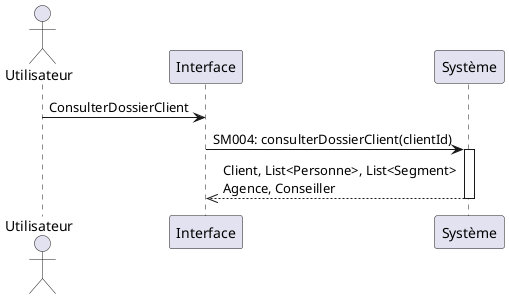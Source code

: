 @startuml
actor "Utilisateur"
participant "Interface"
participant "Système"

Utilisateur -> Interface: ConsulterDossierClient

Interface -> Système: SM004: consulterDossierClient(clientId)
activate Système

Interface <<-- Système: Client, List<Personne>, List<Segment>\nAgence, Conseiller
deactivate Système

@enduml
